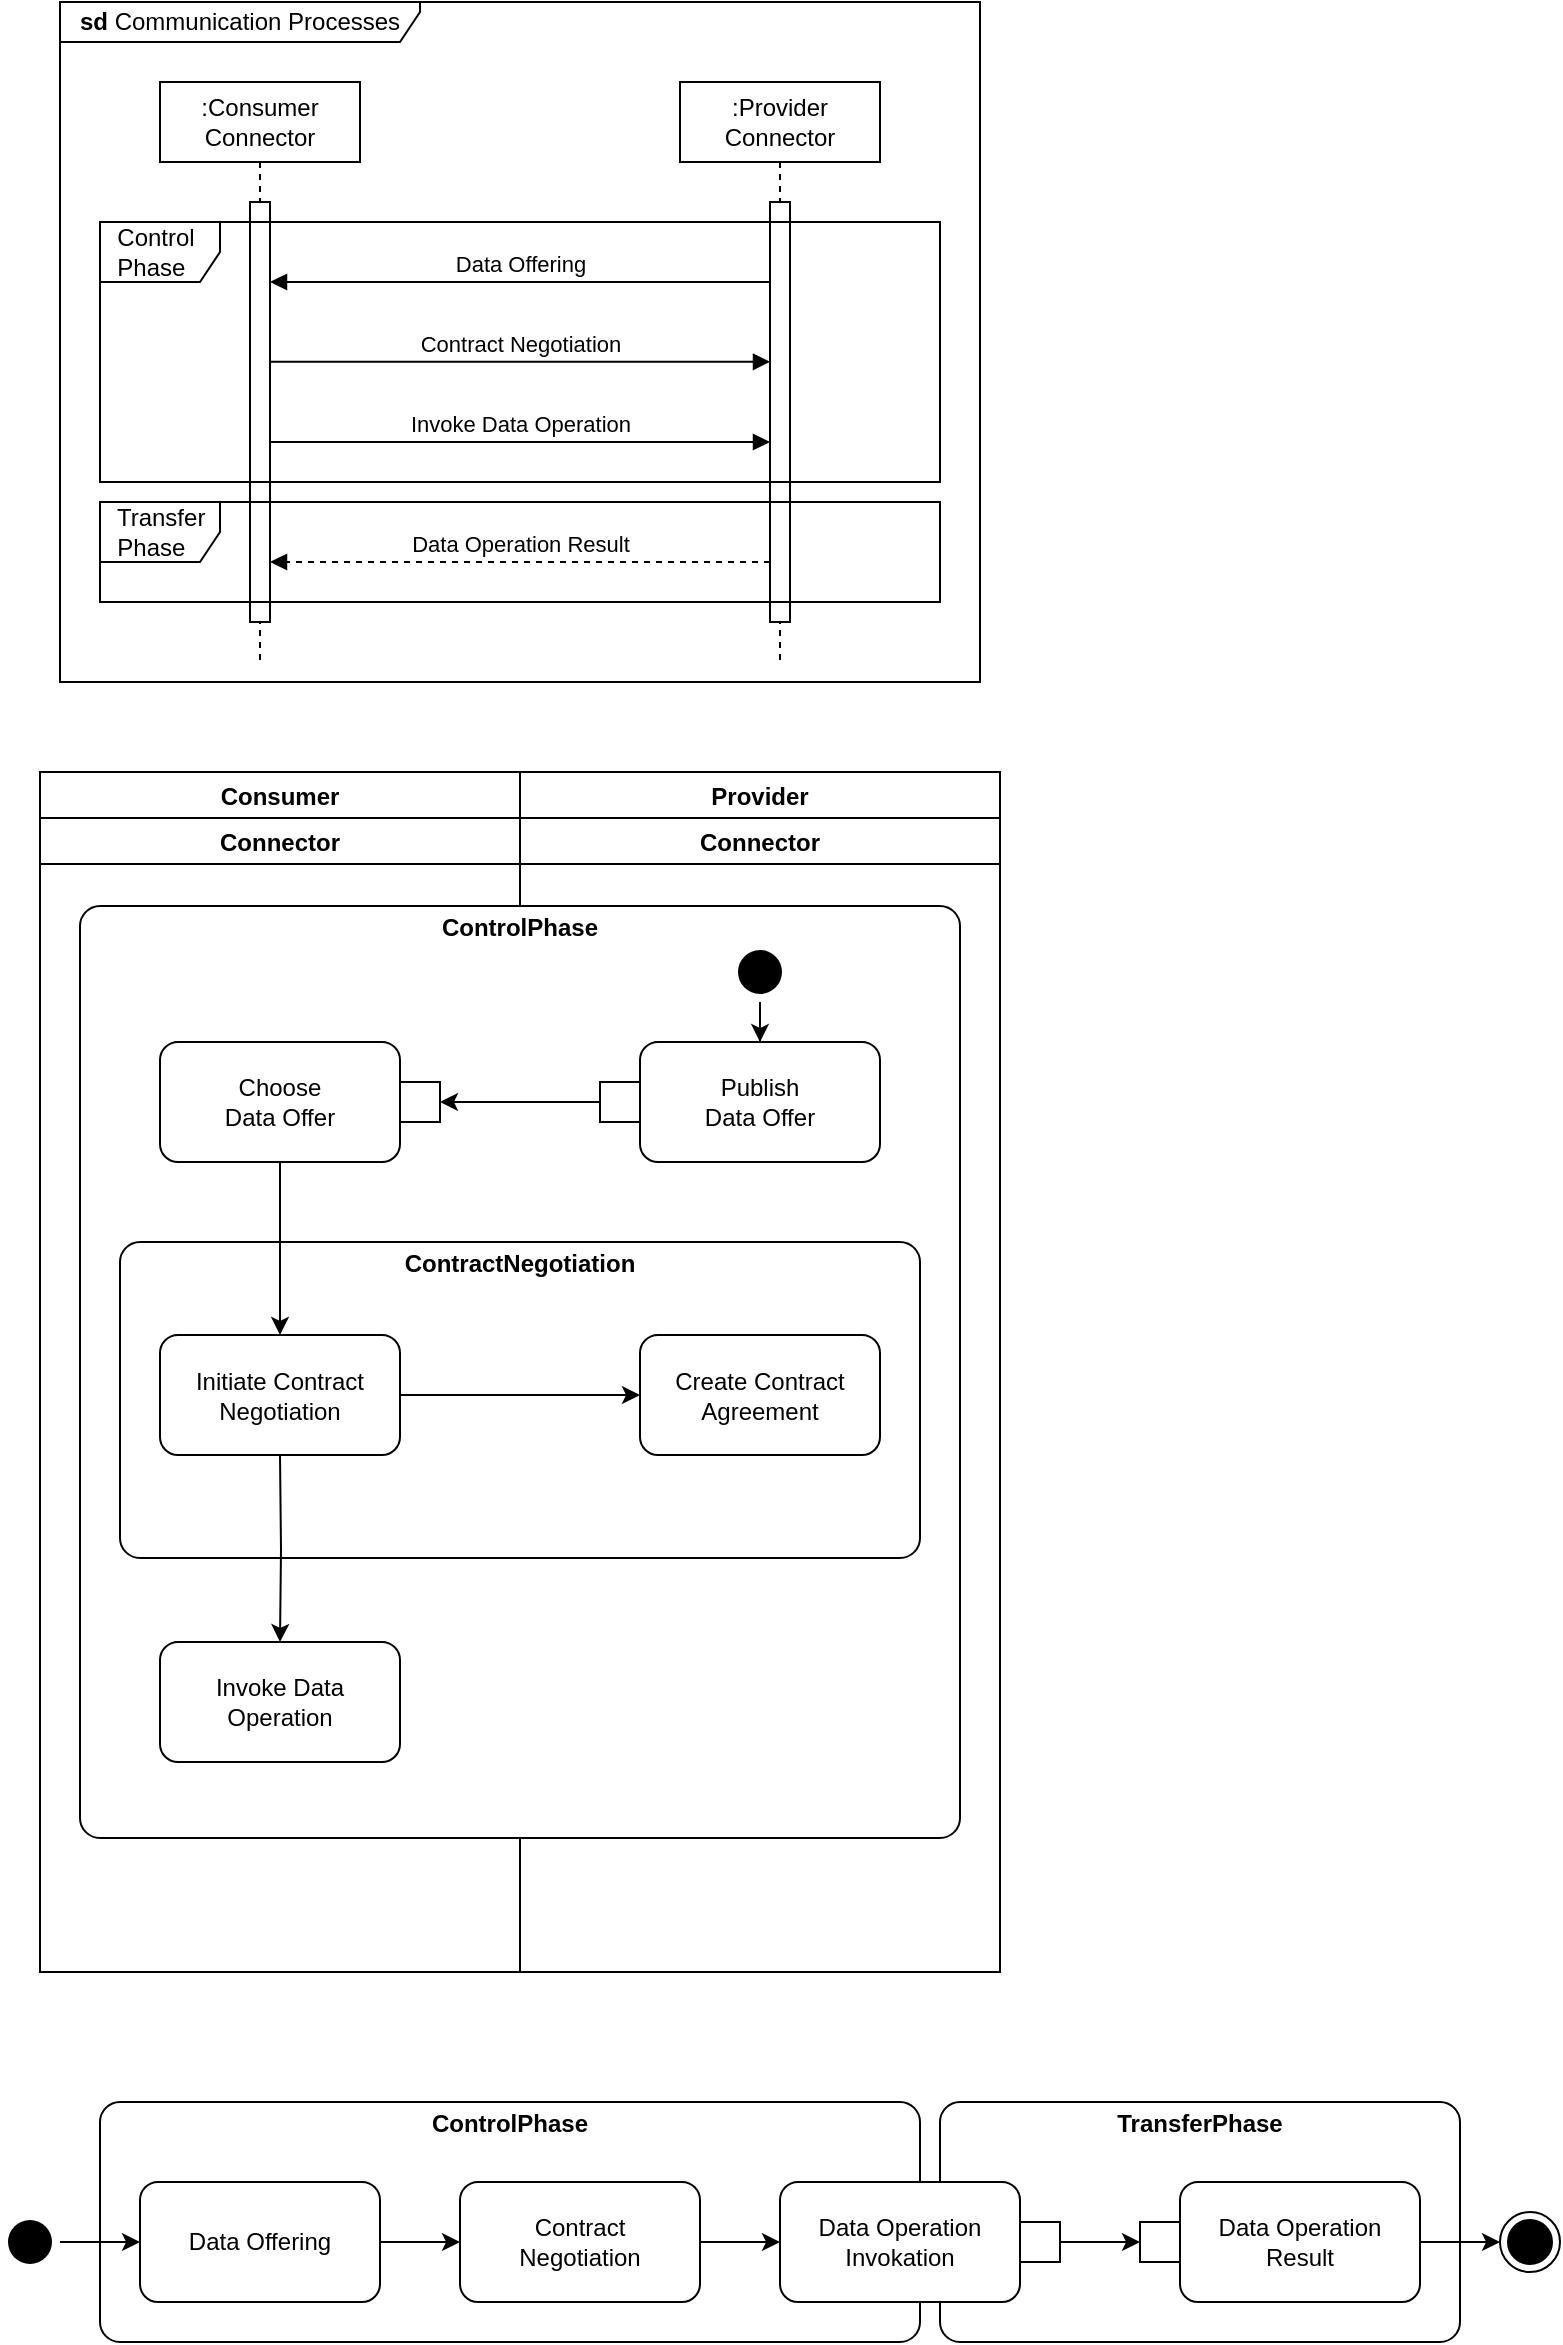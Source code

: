 <mxfile version="16.4.0" type="device"><diagram id="InRpgOTxGVOaZzOCtdp3" name="Seite-1"><mxGraphModel dx="1102" dy="865" grid="1" gridSize="10" guides="1" tooltips="1" connect="1" arrows="1" fold="1" page="1" pageScale="1" pageWidth="827" pageHeight="1169" math="0" shadow="0"><root><mxCell id="0"/><mxCell id="1" parent="0"/><mxCell id="YE-XJE2KIXxHmylSZEUg-6" value="&lt;b style=&quot;text-align: left&quot;&gt;sd&lt;/b&gt;&lt;span style=&quot;text-align: left&quot;&gt;&amp;nbsp;&lt;/span&gt;Communication Processes" style="shape=umlFrame;whiteSpace=wrap;html=1;width=180;height=20;" parent="1" vertex="1"><mxGeometry x="130" y="200" width="460" height="340" as="geometry"/></mxCell><mxCell id="YE-XJE2KIXxHmylSZEUg-1" value=":Consumer&lt;br&gt;Connector" style="shape=umlLifeline;perimeter=lifelinePerimeter;whiteSpace=wrap;html=1;container=1;collapsible=0;recursiveResize=0;outlineConnect=0;" parent="1" vertex="1"><mxGeometry x="180" y="240" width="100" height="290" as="geometry"/></mxCell><mxCell id="YE-XJE2KIXxHmylSZEUg-3" value="" style="html=1;points=[];perimeter=orthogonalPerimeter;" parent="YE-XJE2KIXxHmylSZEUg-1" vertex="1"><mxGeometry x="45" y="60" width="10" height="210" as="geometry"/></mxCell><mxCell id="YE-XJE2KIXxHmylSZEUg-9" value="Data Operation Result" style="html=1;verticalAlign=bottom;endArrow=block;rounded=0;entryX=1;entryY=0.667;entryDx=0;entryDy=0;entryPerimeter=0;dashed=1;" parent="YE-XJE2KIXxHmylSZEUg-1" edge="1"><mxGeometry width="80" relative="1" as="geometry"><mxPoint x="305" y="240.0" as="sourcePoint"/><mxPoint x="55" y="240.0" as="targetPoint"/></mxGeometry></mxCell><mxCell id="YE-XJE2KIXxHmylSZEUg-2" value=":Provider&lt;br&gt;Connector" style="shape=umlLifeline;perimeter=lifelinePerimeter;whiteSpace=wrap;html=1;container=1;collapsible=0;recursiveResize=0;outlineConnect=0;" parent="1" vertex="1"><mxGeometry x="440" y="240" width="100" height="290" as="geometry"/></mxCell><mxCell id="YE-XJE2KIXxHmylSZEUg-4" value="" style="html=1;points=[];perimeter=orthogonalPerimeter;" parent="YE-XJE2KIXxHmylSZEUg-2" vertex="1"><mxGeometry x="45" y="60" width="10" height="210" as="geometry"/></mxCell><mxCell id="YE-XJE2KIXxHmylSZEUg-5" value="Data Offering" style="html=1;verticalAlign=bottom;endArrow=block;rounded=0;entryX=1;entryY=0.667;entryDx=0;entryDy=0;entryPerimeter=0;" parent="1" edge="1"><mxGeometry width="80" relative="1" as="geometry"><mxPoint x="485" y="340.0" as="sourcePoint"/><mxPoint x="235" y="340.0" as="targetPoint"/></mxGeometry></mxCell><mxCell id="YE-XJE2KIXxHmylSZEUg-7" value="Contract Negotiation" style="html=1;verticalAlign=bottom;endArrow=block;rounded=0;entryX=1;entryY=0.667;entryDx=0;entryDy=0;entryPerimeter=0;" parent="1" edge="1"><mxGeometry width="80" relative="1" as="geometry"><mxPoint x="235" y="379.93" as="sourcePoint"/><mxPoint x="485" y="379.93" as="targetPoint"/></mxGeometry></mxCell><mxCell id="YE-XJE2KIXxHmylSZEUg-12" value="&amp;nbsp; Control &lt;br&gt;&amp;nbsp; Phase" style="shape=umlFrame;whiteSpace=wrap;html=1;width=60;height=30;align=left;" parent="1" vertex="1"><mxGeometry x="150" y="310" width="420" height="130" as="geometry"/></mxCell><mxCell id="YE-XJE2KIXxHmylSZEUg-13" value="&amp;nbsp; Transfer&lt;br&gt;&amp;nbsp; Phase" style="shape=umlFrame;whiteSpace=wrap;html=1;width=60;height=30;align=left;" parent="1" vertex="1"><mxGeometry x="150" y="450" width="420" height="50" as="geometry"/></mxCell><mxCell id="YE-XJE2KIXxHmylSZEUg-8" value="Invoke Data Operation" style="html=1;verticalAlign=bottom;endArrow=block;rounded=0;entryX=1;entryY=0.667;entryDx=0;entryDy=0;entryPerimeter=0;" parent="1" edge="1"><mxGeometry width="80" relative="1" as="geometry"><mxPoint x="235" y="420.0" as="sourcePoint"/><mxPoint x="485" y="420.0" as="targetPoint"/></mxGeometry></mxCell><mxCell id="RAE_ubTCxkIcmnQh4vKO-3" value="Consumer" style="swimlane;" vertex="1" parent="1"><mxGeometry x="120" y="585" width="240" height="600" as="geometry"/></mxCell><mxCell id="RAE_ubTCxkIcmnQh4vKO-6" value="Connector" style="swimlane;" vertex="1" parent="RAE_ubTCxkIcmnQh4vKO-3"><mxGeometry y="23" width="240" height="577" as="geometry"/></mxCell><mxCell id="RAE_ubTCxkIcmnQh4vKO-4" value="Provider" style="swimlane;" vertex="1" parent="1"><mxGeometry x="360" y="585" width="240" height="600" as="geometry"/></mxCell><mxCell id="RAE_ubTCxkIcmnQh4vKO-5" value="Connector" style="swimlane;" vertex="1" parent="RAE_ubTCxkIcmnQh4vKO-4"><mxGeometry y="23" width="240" height="577" as="geometry"/></mxCell><mxCell id="RAE_ubTCxkIcmnQh4vKO-1" value="&lt;p style=&quot;margin: 0px ; margin-top: 4px ; text-align: center&quot;&gt;&lt;b&gt;ControlPhase&lt;/b&gt;&lt;/p&gt;" style="html=1;shape=mxgraph.sysml.simpleState;html=1;overflow=fill;whiteSpace=wrap;align=center;" vertex="1" parent="RAE_ubTCxkIcmnQh4vKO-5"><mxGeometry x="-220" y="44" width="440" height="466" as="geometry"/></mxCell><mxCell id="RAE_ubTCxkIcmnQh4vKO-18" style="edgeStyle=orthogonalEdgeStyle;rounded=0;orthogonalLoop=1;jettySize=auto;html=1;exitX=0.5;exitY=1;exitDx=0;exitDy=0;" edge="1" parent="RAE_ubTCxkIcmnQh4vKO-5" source="RAE_ubTCxkIcmnQh4vKO-8" target="RAE_ubTCxkIcmnQh4vKO-10"><mxGeometry relative="1" as="geometry"/></mxCell><mxCell id="RAE_ubTCxkIcmnQh4vKO-8" value="" style="ellipse;html=1;shape=startState;fillColor=#000000;strokeColor=none;" vertex="1" parent="RAE_ubTCxkIcmnQh4vKO-5"><mxGeometry x="105" y="62" width="30" height="30" as="geometry"/></mxCell><mxCell id="RAE_ubTCxkIcmnQh4vKO-10" value="Publish &lt;br&gt;Data Offer" style="rounded=1;whiteSpace=wrap;html=1;" vertex="1" parent="RAE_ubTCxkIcmnQh4vKO-5"><mxGeometry x="60" y="112" width="120" height="60" as="geometry"/></mxCell><mxCell id="RAE_ubTCxkIcmnQh4vKO-15" style="edgeStyle=orthogonalEdgeStyle;rounded=0;orthogonalLoop=1;jettySize=auto;html=1;exitX=0;exitY=0.5;exitDx=0;exitDy=0;entryX=1;entryY=0.5;entryDx=0;entryDy=0;" edge="1" parent="RAE_ubTCxkIcmnQh4vKO-5" source="RAE_ubTCxkIcmnQh4vKO-13" target="RAE_ubTCxkIcmnQh4vKO-12"><mxGeometry relative="1" as="geometry"/></mxCell><mxCell id="RAE_ubTCxkIcmnQh4vKO-13" value="" style="rounded=0;whiteSpace=wrap;html=1;" vertex="1" parent="RAE_ubTCxkIcmnQh4vKO-5"><mxGeometry x="40" y="132" width="20" height="20" as="geometry"/></mxCell><mxCell id="RAE_ubTCxkIcmnQh4vKO-11" value="Choose &lt;br&gt;Data Offer" style="rounded=1;whiteSpace=wrap;html=1;" vertex="1" parent="RAE_ubTCxkIcmnQh4vKO-5"><mxGeometry x="-180" y="112" width="120" height="60" as="geometry"/></mxCell><mxCell id="RAE_ubTCxkIcmnQh4vKO-12" value="" style="rounded=0;whiteSpace=wrap;html=1;" vertex="1" parent="RAE_ubTCxkIcmnQh4vKO-5"><mxGeometry x="-60" y="132" width="20" height="20" as="geometry"/></mxCell><mxCell id="RAE_ubTCxkIcmnQh4vKO-23" value="&lt;p style=&quot;margin: 0px ; margin-top: 4px ; text-align: center&quot;&gt;&lt;b&gt;ContractNegotiation&lt;/b&gt;&lt;/p&gt;" style="html=1;shape=mxgraph.sysml.simpleState;html=1;overflow=fill;whiteSpace=wrap;align=center;" vertex="1" parent="RAE_ubTCxkIcmnQh4vKO-5"><mxGeometry x="-200" y="212" width="400" height="158" as="geometry"/></mxCell><mxCell id="RAE_ubTCxkIcmnQh4vKO-25" value="Create Contract Agreement" style="rounded=1;whiteSpace=wrap;html=1;" vertex="1" parent="RAE_ubTCxkIcmnQh4vKO-5"><mxGeometry x="60" y="258.5" width="120" height="60" as="geometry"/></mxCell><mxCell id="RAE_ubTCxkIcmnQh4vKO-7" value="&lt;p style=&quot;margin: 0px ; margin-top: 4px ; text-align: center&quot;&gt;&lt;b&gt;TransferPhase&lt;/b&gt;&lt;/p&gt;" style="html=1;shape=mxgraph.sysml.simpleState;html=1;overflow=fill;whiteSpace=wrap;align=center;" vertex="1" parent="1"><mxGeometry x="570" y="1250" width="260" height="120" as="geometry"/></mxCell><mxCell id="RAE_ubTCxkIcmnQh4vKO-21" style="edgeStyle=orthogonalEdgeStyle;rounded=0;orthogonalLoop=1;jettySize=auto;html=1;exitX=0.5;exitY=1;exitDx=0;exitDy=0;entryX=0.5;entryY=0;entryDx=0;entryDy=0;" edge="1" parent="1" target="RAE_ubTCxkIcmnQh4vKO-20"><mxGeometry relative="1" as="geometry"><mxPoint x="240" y="926.5" as="sourcePoint"/></mxGeometry></mxCell><mxCell id="RAE_ubTCxkIcmnQh4vKO-20" value="Invoke Data Operation" style="rounded=1;whiteSpace=wrap;html=1;" vertex="1" parent="1"><mxGeometry x="180" y="1020" width="120" height="60" as="geometry"/></mxCell><mxCell id="RAE_ubTCxkIcmnQh4vKO-26" style="edgeStyle=orthogonalEdgeStyle;rounded=0;orthogonalLoop=1;jettySize=auto;html=1;exitX=1;exitY=0.5;exitDx=0;exitDy=0;entryX=0;entryY=0.5;entryDx=0;entryDy=0;" edge="1" parent="1" source="RAE_ubTCxkIcmnQh4vKO-24" target="RAE_ubTCxkIcmnQh4vKO-25"><mxGeometry relative="1" as="geometry"/></mxCell><mxCell id="RAE_ubTCxkIcmnQh4vKO-24" value="Initiate Contract Negotiation" style="rounded=1;whiteSpace=wrap;html=1;" vertex="1" parent="1"><mxGeometry x="180" y="866.5" width="120" height="60" as="geometry"/></mxCell><mxCell id="RAE_ubTCxkIcmnQh4vKO-17" style="edgeStyle=orthogonalEdgeStyle;rounded=0;orthogonalLoop=1;jettySize=auto;html=1;exitX=0.5;exitY=1;exitDx=0;exitDy=0;entryX=0.5;entryY=0;entryDx=0;entryDy=0;" edge="1" parent="1" source="RAE_ubTCxkIcmnQh4vKO-11" target="RAE_ubTCxkIcmnQh4vKO-24"><mxGeometry relative="1" as="geometry"><mxPoint x="240" y="866.5" as="targetPoint"/></mxGeometry></mxCell><mxCell id="RAE_ubTCxkIcmnQh4vKO-31" value="&lt;p style=&quot;margin: 0px ; margin-top: 4px ; text-align: center&quot;&gt;&lt;b&gt;ControlPhase&lt;/b&gt;&lt;/p&gt;" style="html=1;shape=mxgraph.sysml.simpleState;html=1;overflow=fill;whiteSpace=wrap;align=center;" vertex="1" parent="1"><mxGeometry x="150" y="1250" width="410" height="120" as="geometry"/></mxCell><mxCell id="RAE_ubTCxkIcmnQh4vKO-38" style="edgeStyle=orthogonalEdgeStyle;rounded=0;orthogonalLoop=1;jettySize=auto;html=1;exitX=1;exitY=0.5;exitDx=0;exitDy=0;entryX=0;entryY=0.5;entryDx=0;entryDy=0;" edge="1" parent="1" source="RAE_ubTCxkIcmnQh4vKO-32" target="RAE_ubTCxkIcmnQh4vKO-33"><mxGeometry relative="1" as="geometry"/></mxCell><mxCell id="RAE_ubTCxkIcmnQh4vKO-32" value="Data Offering" style="rounded=1;whiteSpace=wrap;html=1;" vertex="1" parent="1"><mxGeometry x="170" y="1290" width="120" height="60" as="geometry"/></mxCell><mxCell id="RAE_ubTCxkIcmnQh4vKO-39" style="edgeStyle=orthogonalEdgeStyle;rounded=0;orthogonalLoop=1;jettySize=auto;html=1;exitX=1;exitY=0.5;exitDx=0;exitDy=0;entryX=0;entryY=0.5;entryDx=0;entryDy=0;" edge="1" parent="1" source="RAE_ubTCxkIcmnQh4vKO-33" target="RAE_ubTCxkIcmnQh4vKO-34"><mxGeometry relative="1" as="geometry"/></mxCell><mxCell id="RAE_ubTCxkIcmnQh4vKO-33" value="Contract &lt;br&gt;Negotiation" style="rounded=1;whiteSpace=wrap;html=1;" vertex="1" parent="1"><mxGeometry x="330" y="1290" width="120" height="60" as="geometry"/></mxCell><mxCell id="RAE_ubTCxkIcmnQh4vKO-34" value="Data Operation&lt;br&gt;Invokation" style="rounded=1;whiteSpace=wrap;html=1;" vertex="1" parent="1"><mxGeometry x="490" y="1290" width="120" height="60" as="geometry"/></mxCell><mxCell id="RAE_ubTCxkIcmnQh4vKO-45" style="edgeStyle=orthogonalEdgeStyle;rounded=0;orthogonalLoop=1;jettySize=auto;html=1;exitX=1;exitY=0.5;exitDx=0;exitDy=0;entryX=0;entryY=0.5;entryDx=0;entryDy=0;" edge="1" parent="1" source="RAE_ubTCxkIcmnQh4vKO-35" target="RAE_ubTCxkIcmnQh4vKO-44"><mxGeometry relative="1" as="geometry"/></mxCell><mxCell id="RAE_ubTCxkIcmnQh4vKO-35" value="Data Operation&lt;br&gt;Result" style="rounded=1;whiteSpace=wrap;html=1;" vertex="1" parent="1"><mxGeometry x="690" y="1290" width="120" height="60" as="geometry"/></mxCell><mxCell id="RAE_ubTCxkIcmnQh4vKO-37" style="edgeStyle=orthogonalEdgeStyle;rounded=0;orthogonalLoop=1;jettySize=auto;html=1;exitX=1;exitY=0.5;exitDx=0;exitDy=0;entryX=0;entryY=0.5;entryDx=0;entryDy=0;" edge="1" parent="1" source="RAE_ubTCxkIcmnQh4vKO-36" target="RAE_ubTCxkIcmnQh4vKO-32"><mxGeometry relative="1" as="geometry"/></mxCell><mxCell id="RAE_ubTCxkIcmnQh4vKO-36" value="" style="ellipse;html=1;shape=startState;fillColor=#000000;strokeColor=none;" vertex="1" parent="1"><mxGeometry x="100" y="1305" width="30" height="30" as="geometry"/></mxCell><mxCell id="RAE_ubTCxkIcmnQh4vKO-43" style="edgeStyle=orthogonalEdgeStyle;rounded=0;orthogonalLoop=1;jettySize=auto;html=1;exitX=1;exitY=0.5;exitDx=0;exitDy=0;entryX=0;entryY=0.5;entryDx=0;entryDy=0;" edge="1" parent="1" source="RAE_ubTCxkIcmnQh4vKO-41" target="RAE_ubTCxkIcmnQh4vKO-42"><mxGeometry relative="1" as="geometry"/></mxCell><mxCell id="RAE_ubTCxkIcmnQh4vKO-41" value="" style="rounded=0;whiteSpace=wrap;html=1;" vertex="1" parent="1"><mxGeometry x="610" y="1310" width="20" height="20" as="geometry"/></mxCell><mxCell id="RAE_ubTCxkIcmnQh4vKO-42" value="" style="rounded=0;whiteSpace=wrap;html=1;" vertex="1" parent="1"><mxGeometry x="670" y="1310" width="20" height="20" as="geometry"/></mxCell><mxCell id="RAE_ubTCxkIcmnQh4vKO-44" value="" style="ellipse;html=1;shape=endState;fillColor=#000000;strokeColor=#000000;" vertex="1" parent="1"><mxGeometry x="850" y="1305" width="30" height="30" as="geometry"/></mxCell></root></mxGraphModel></diagram></mxfile>